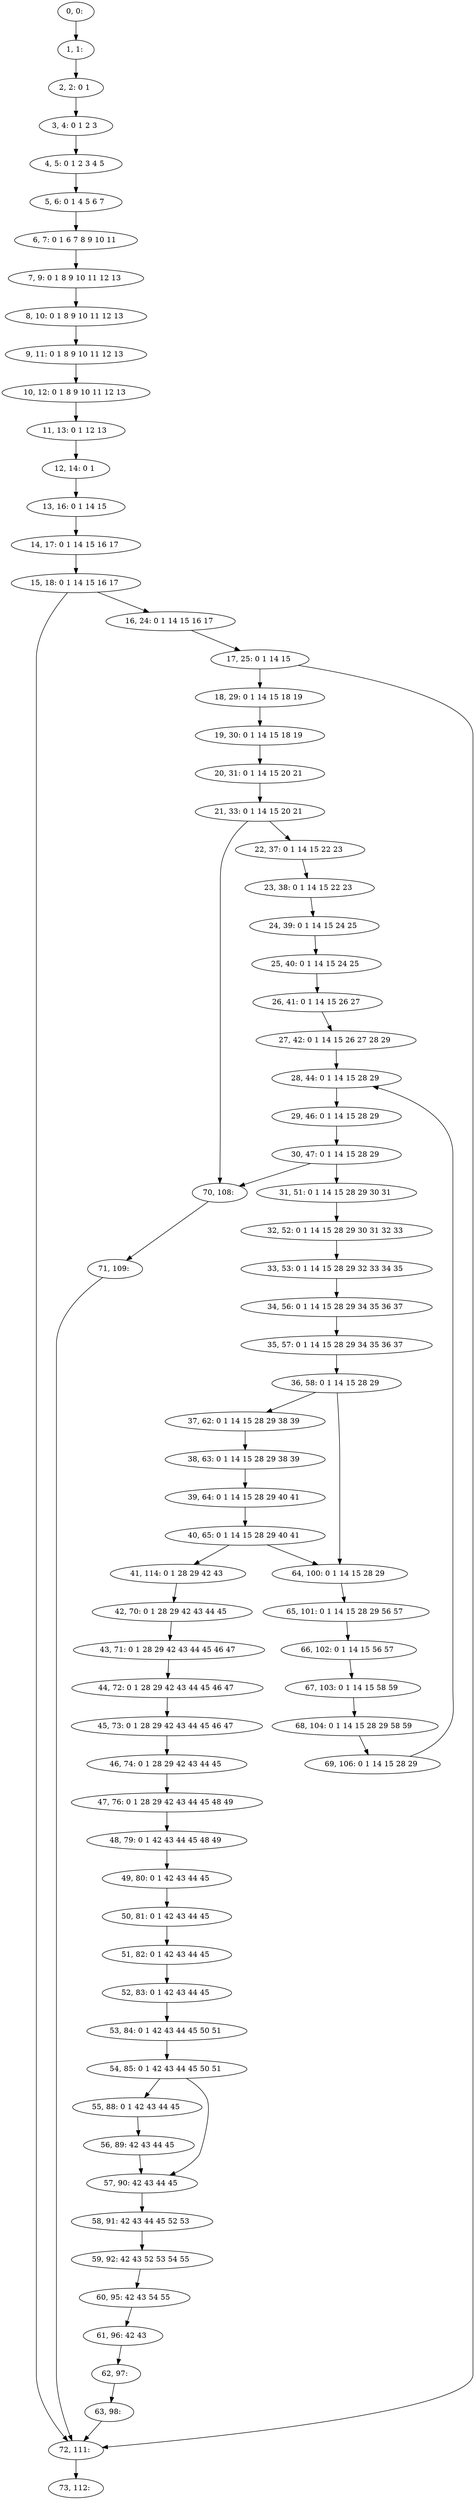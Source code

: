 digraph G {
0[label="0, 0: "];
1[label="1, 1: "];
2[label="2, 2: 0 1 "];
3[label="3, 4: 0 1 2 3 "];
4[label="4, 5: 0 1 2 3 4 5 "];
5[label="5, 6: 0 1 4 5 6 7 "];
6[label="6, 7: 0 1 6 7 8 9 10 11 "];
7[label="7, 9: 0 1 8 9 10 11 12 13 "];
8[label="8, 10: 0 1 8 9 10 11 12 13 "];
9[label="9, 11: 0 1 8 9 10 11 12 13 "];
10[label="10, 12: 0 1 8 9 10 11 12 13 "];
11[label="11, 13: 0 1 12 13 "];
12[label="12, 14: 0 1 "];
13[label="13, 16: 0 1 14 15 "];
14[label="14, 17: 0 1 14 15 16 17 "];
15[label="15, 18: 0 1 14 15 16 17 "];
16[label="16, 24: 0 1 14 15 16 17 "];
17[label="17, 25: 0 1 14 15 "];
18[label="18, 29: 0 1 14 15 18 19 "];
19[label="19, 30: 0 1 14 15 18 19 "];
20[label="20, 31: 0 1 14 15 20 21 "];
21[label="21, 33: 0 1 14 15 20 21 "];
22[label="22, 37: 0 1 14 15 22 23 "];
23[label="23, 38: 0 1 14 15 22 23 "];
24[label="24, 39: 0 1 14 15 24 25 "];
25[label="25, 40: 0 1 14 15 24 25 "];
26[label="26, 41: 0 1 14 15 26 27 "];
27[label="27, 42: 0 1 14 15 26 27 28 29 "];
28[label="28, 44: 0 1 14 15 28 29 "];
29[label="29, 46: 0 1 14 15 28 29 "];
30[label="30, 47: 0 1 14 15 28 29 "];
31[label="31, 51: 0 1 14 15 28 29 30 31 "];
32[label="32, 52: 0 1 14 15 28 29 30 31 32 33 "];
33[label="33, 53: 0 1 14 15 28 29 32 33 34 35 "];
34[label="34, 56: 0 1 14 15 28 29 34 35 36 37 "];
35[label="35, 57: 0 1 14 15 28 29 34 35 36 37 "];
36[label="36, 58: 0 1 14 15 28 29 "];
37[label="37, 62: 0 1 14 15 28 29 38 39 "];
38[label="38, 63: 0 1 14 15 28 29 38 39 "];
39[label="39, 64: 0 1 14 15 28 29 40 41 "];
40[label="40, 65: 0 1 14 15 28 29 40 41 "];
41[label="41, 114: 0 1 28 29 42 43 "];
42[label="42, 70: 0 1 28 29 42 43 44 45 "];
43[label="43, 71: 0 1 28 29 42 43 44 45 46 47 "];
44[label="44, 72: 0 1 28 29 42 43 44 45 46 47 "];
45[label="45, 73: 0 1 28 29 42 43 44 45 46 47 "];
46[label="46, 74: 0 1 28 29 42 43 44 45 "];
47[label="47, 76: 0 1 28 29 42 43 44 45 48 49 "];
48[label="48, 79: 0 1 42 43 44 45 48 49 "];
49[label="49, 80: 0 1 42 43 44 45 "];
50[label="50, 81: 0 1 42 43 44 45 "];
51[label="51, 82: 0 1 42 43 44 45 "];
52[label="52, 83: 0 1 42 43 44 45 "];
53[label="53, 84: 0 1 42 43 44 45 50 51 "];
54[label="54, 85: 0 1 42 43 44 45 50 51 "];
55[label="55, 88: 0 1 42 43 44 45 "];
56[label="56, 89: 42 43 44 45 "];
57[label="57, 90: 42 43 44 45 "];
58[label="58, 91: 42 43 44 45 52 53 "];
59[label="59, 92: 42 43 52 53 54 55 "];
60[label="60, 95: 42 43 54 55 "];
61[label="61, 96: 42 43 "];
62[label="62, 97: "];
63[label="63, 98: "];
64[label="64, 100: 0 1 14 15 28 29 "];
65[label="65, 101: 0 1 14 15 28 29 56 57 "];
66[label="66, 102: 0 1 14 15 56 57 "];
67[label="67, 103: 0 1 14 15 58 59 "];
68[label="68, 104: 0 1 14 15 28 29 58 59 "];
69[label="69, 106: 0 1 14 15 28 29 "];
70[label="70, 108: "];
71[label="71, 109: "];
72[label="72, 111: "];
73[label="73, 112: "];
0->1 ;
1->2 ;
2->3 ;
3->4 ;
4->5 ;
5->6 ;
6->7 ;
7->8 ;
8->9 ;
9->10 ;
10->11 ;
11->12 ;
12->13 ;
13->14 ;
14->15 ;
15->16 ;
15->72 ;
16->17 ;
17->18 ;
17->72 ;
18->19 ;
19->20 ;
20->21 ;
21->22 ;
21->70 ;
22->23 ;
23->24 ;
24->25 ;
25->26 ;
26->27 ;
27->28 ;
28->29 ;
29->30 ;
30->31 ;
30->70 ;
31->32 ;
32->33 ;
33->34 ;
34->35 ;
35->36 ;
36->37 ;
36->64 ;
37->38 ;
38->39 ;
39->40 ;
40->41 ;
40->64 ;
41->42 ;
42->43 ;
43->44 ;
44->45 ;
45->46 ;
46->47 ;
47->48 ;
48->49 ;
49->50 ;
50->51 ;
51->52 ;
52->53 ;
53->54 ;
54->55 ;
54->57 ;
55->56 ;
56->57 ;
57->58 ;
58->59 ;
59->60 ;
60->61 ;
61->62 ;
62->63 ;
63->72 ;
64->65 ;
65->66 ;
66->67 ;
67->68 ;
68->69 ;
69->28 ;
70->71 ;
71->72 ;
72->73 ;
}

